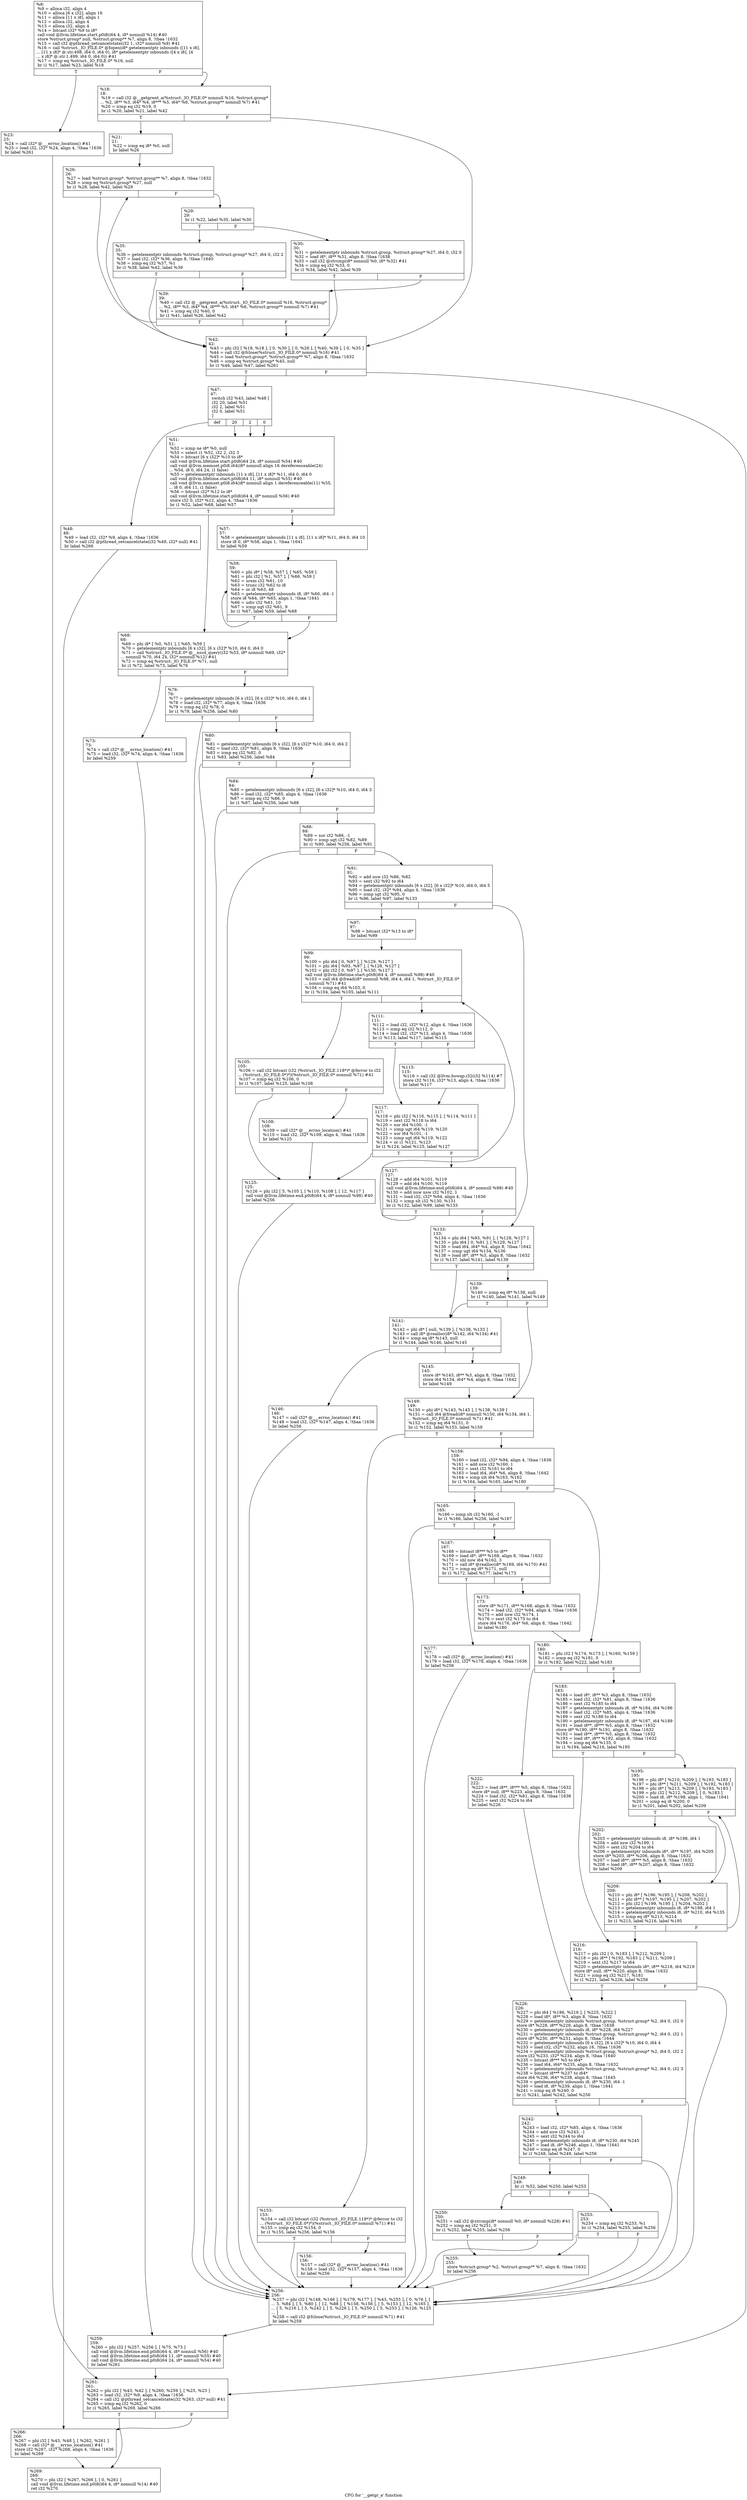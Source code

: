 digraph "CFG for '__getgr_a' function" {
	label="CFG for '__getgr_a' function";

	Node0x1dc2b20 [shape=record,label="{%8:\l  %9 = alloca i32, align 4\l  %10 = alloca [6 x i32], align 16\l  %11 = alloca [11 x i8], align 1\l  %12 = alloca i32, align 4\l  %13 = alloca i32, align 4\l  %14 = bitcast i32* %9 to i8*\l  call void @llvm.lifetime.start.p0i8(i64 4, i8* nonnull %14) #40\l  store %struct.group* null, %struct.group** %7, align 8, !tbaa !1632\l  %15 = call i32 @pthread_setcancelstate(i32 1, i32* nonnull %9) #41\l  %16 = call %struct._IO_FILE.0* @fopen(i8* getelementptr inbounds ([11 x i8],\l... [11 x i8]* @.str.498, i64 0, i64 0), i8* getelementptr inbounds ([4 x i8], [4\l... x i8]* @.str.1.499, i64 0, i64 0)) #41\l  %17 = icmp eq %struct._IO_FILE.0* %16, null\l  br i1 %17, label %23, label %18\l|{<s0>T|<s1>F}}"];
	Node0x1dc2b20:s0 -> Node0x1dc3030;
	Node0x1dc2b20:s1 -> Node0x1dc2b70;
	Node0x1dc2b70 [shape=record,label="{%18:\l18:                                               \l  %19 = call i32 @__getgrent_a(%struct._IO_FILE.0* nonnull %16, %struct.group*\l... %2, i8** %3, i64* %4, i8*** %5, i64* %6, %struct.group** nonnull %7) #41\l  %20 = icmp eq i32 %19, 0\l  br i1 %20, label %21, label %42\l|{<s0>T|<s1>F}}"];
	Node0x1dc2b70:s0 -> Node0x1dc2fe0;
	Node0x1dc2b70:s1 -> Node0x1dc3210;
	Node0x1dc2fe0 [shape=record,label="{%21:\l21:                                               \l  %22 = icmp eq i8* %0, null\l  br label %26\l}"];
	Node0x1dc2fe0 -> Node0x1dc3080;
	Node0x1dc3030 [shape=record,label="{%23:\l23:                                               \l  %24 = call i32* @___errno_location() #41\l  %25 = load i32, i32* %24, align 4, !tbaa !1636\l  br label %261\l}"];
	Node0x1dc3030 -> Node0x1dc41b0;
	Node0x1dc3080 [shape=record,label="{%26:\l26:                                               \l  %27 = load %struct.group*, %struct.group** %7, align 8, !tbaa !1632\l  %28 = icmp eq %struct.group* %27, null\l  br i1 %28, label %42, label %29\l|{<s0>T|<s1>F}}"];
	Node0x1dc3080:s0 -> Node0x1dc3210;
	Node0x1dc3080:s1 -> Node0x1dc30d0;
	Node0x1dc30d0 [shape=record,label="{%29:\l29:                                               \l  br i1 %22, label %35, label %30\l|{<s0>T|<s1>F}}"];
	Node0x1dc30d0:s0 -> Node0x1dc3170;
	Node0x1dc30d0:s1 -> Node0x1dc3120;
	Node0x1dc3120 [shape=record,label="{%30:\l30:                                               \l  %31 = getelementptr inbounds %struct.group, %struct.group* %27, i64 0, i32 0\l  %32 = load i8*, i8** %31, align 8, !tbaa !1638\l  %33 = call i32 @strcmp(i8* nonnull %0, i8* %32) #41\l  %34 = icmp eq i32 %33, 0\l  br i1 %34, label %42, label %39\l|{<s0>T|<s1>F}}"];
	Node0x1dc3120:s0 -> Node0x1dc3210;
	Node0x1dc3120:s1 -> Node0x1dc31c0;
	Node0x1dc3170 [shape=record,label="{%35:\l35:                                               \l  %36 = getelementptr inbounds %struct.group, %struct.group* %27, i64 0, i32 2\l  %37 = load i32, i32* %36, align 8, !tbaa !1640\l  %38 = icmp eq i32 %37, %1\l  br i1 %38, label %42, label %39\l|{<s0>T|<s1>F}}"];
	Node0x1dc3170:s0 -> Node0x1dc3210;
	Node0x1dc3170:s1 -> Node0x1dc31c0;
	Node0x1dc31c0 [shape=record,label="{%39:\l39:                                               \l  %40 = call i32 @__getgrent_a(%struct._IO_FILE.0* nonnull %16, %struct.group*\l... %2, i8** %3, i64* %4, i8*** %5, i64* %6, %struct.group** nonnull %7) #41\l  %41 = icmp eq i32 %40, 0\l  br i1 %41, label %26, label %42\l|{<s0>T|<s1>F}}"];
	Node0x1dc31c0:s0 -> Node0x1dc3080;
	Node0x1dc31c0:s1 -> Node0x1dc3210;
	Node0x1dc3210 [shape=record,label="{%42:\l42:                                               \l  %43 = phi i32 [ %19, %18 ], [ 0, %30 ], [ 0, %26 ], [ %40, %39 ], [ 0, %35 ]\l  %44 = call i32 @fclose(%struct._IO_FILE.0* nonnull %16) #41\l  %45 = load %struct.group*, %struct.group** %7, align 8, !tbaa !1632\l  %46 = icmp eq %struct.group* %45, null\l  br i1 %46, label %47, label %261\l|{<s0>T|<s1>F}}"];
	Node0x1dc3210:s0 -> Node0x1dc3260;
	Node0x1dc3210:s1 -> Node0x1dc41b0;
	Node0x1dc3260 [shape=record,label="{%47:\l47:                                               \l  switch i32 %43, label %48 [\l    i32 20, label %51\l    i32 2, label %51\l    i32 0, label %51\l  ]\l|{<s0>def|<s1>20|<s2>2|<s3>0}}"];
	Node0x1dc3260:s0 -> Node0x1dc32b0;
	Node0x1dc3260:s1 -> Node0x1dc3300;
	Node0x1dc3260:s2 -> Node0x1dc3300;
	Node0x1dc3260:s3 -> Node0x1dc3300;
	Node0x1dc32b0 [shape=record,label="{%48:\l48:                                               \l  %49 = load i32, i32* %9, align 4, !tbaa !1636\l  %50 = call i32 @pthread_setcancelstate(i32 %49, i32* null) #41\l  br label %266\l}"];
	Node0x1dc32b0 -> Node0x1dc4200;
	Node0x1dc3300 [shape=record,label="{%51:\l51:                                               \l  %52 = icmp ne i8* %0, null\l  %53 = select i1 %52, i32 2, i32 3\l  %54 = bitcast [6 x i32]* %10 to i8*\l  call void @llvm.lifetime.start.p0i8(i64 24, i8* nonnull %54) #40\l  call void @llvm.memset.p0i8.i64(i8* nonnull align 16 dereferenceable(24)\l... %54, i8 0, i64 24, i1 false)\l  %55 = getelementptr inbounds [11 x i8], [11 x i8]* %11, i64 0, i64 0\l  call void @llvm.lifetime.start.p0i8(i64 11, i8* nonnull %55) #40\l  call void @llvm.memset.p0i8.i64(i8* nonnull align 1 dereferenceable(11) %55,\l... i8 0, i64 11, i1 false)\l  %56 = bitcast i32* %12 to i8*\l  call void @llvm.lifetime.start.p0i8(i64 4, i8* nonnull %56) #40\l  store i32 0, i32* %12, align 4, !tbaa !1636\l  br i1 %52, label %68, label %57\l|{<s0>T|<s1>F}}"];
	Node0x1dc3300:s0 -> Node0x1dc33f0;
	Node0x1dc3300:s1 -> Node0x1dc3350;
	Node0x1dc3350 [shape=record,label="{%57:\l57:                                               \l  %58 = getelementptr inbounds [11 x i8], [11 x i8]* %11, i64 0, i64 10\l  store i8 0, i8* %58, align 1, !tbaa !1641\l  br label %59\l}"];
	Node0x1dc3350 -> Node0x1dc33a0;
	Node0x1dc33a0 [shape=record,label="{%59:\l59:                                               \l  %60 = phi i8* [ %58, %57 ], [ %65, %59 ]\l  %61 = phi i32 [ %1, %57 ], [ %66, %59 ]\l  %62 = urem i32 %61, 10\l  %63 = trunc i32 %62 to i8\l  %64 = or i8 %63, 48\l  %65 = getelementptr inbounds i8, i8* %60, i64 -1\l  store i8 %64, i8* %65, align 1, !tbaa !1641\l  %66 = udiv i32 %61, 10\l  %67 = icmp ugt i32 %61, 9\l  br i1 %67, label %59, label %68\l|{<s0>T|<s1>F}}"];
	Node0x1dc33a0:s0 -> Node0x1dc33a0;
	Node0x1dc33a0:s1 -> Node0x1dc33f0;
	Node0x1dc33f0 [shape=record,label="{%68:\l68:                                               \l  %69 = phi i8* [ %0, %51 ], [ %65, %59 ]\l  %70 = getelementptr inbounds [6 x i32], [6 x i32]* %10, i64 0, i64 0\l  %71 = call %struct._IO_FILE.0* @__nscd_query(i32 %53, i8* nonnull %69, i32*\l... nonnull %70, i64 24, i32* nonnull %12) #41\l  %72 = icmp eq %struct._IO_FILE.0* %71, null\l  br i1 %72, label %73, label %76\l|{<s0>T|<s1>F}}"];
	Node0x1dc33f0:s0 -> Node0x1dc3440;
	Node0x1dc33f0:s1 -> Node0x1dc3490;
	Node0x1dc3440 [shape=record,label="{%73:\l73:                                               \l  %74 = call i32* @___errno_location() #41\l  %75 = load i32, i32* %74, align 4, !tbaa !1636\l  br label %259\l}"];
	Node0x1dc3440 -> Node0x1dc4160;
	Node0x1dc3490 [shape=record,label="{%76:\l76:                                               \l  %77 = getelementptr inbounds [6 x i32], [6 x i32]* %10, i64 0, i64 1\l  %78 = load i32, i32* %77, align 4, !tbaa !1636\l  %79 = icmp eq i32 %78, 0\l  br i1 %79, label %256, label %80\l|{<s0>T|<s1>F}}"];
	Node0x1dc3490:s0 -> Node0x1dc4110;
	Node0x1dc3490:s1 -> Node0x1dc34e0;
	Node0x1dc34e0 [shape=record,label="{%80:\l80:                                               \l  %81 = getelementptr inbounds [6 x i32], [6 x i32]* %10, i64 0, i64 2\l  %82 = load i32, i32* %81, align 8, !tbaa !1636\l  %83 = icmp eq i32 %82, 0\l  br i1 %83, label %256, label %84\l|{<s0>T|<s1>F}}"];
	Node0x1dc34e0:s0 -> Node0x1dc4110;
	Node0x1dc34e0:s1 -> Node0x1dc3530;
	Node0x1dc3530 [shape=record,label="{%84:\l84:                                               \l  %85 = getelementptr inbounds [6 x i32], [6 x i32]* %10, i64 0, i64 3\l  %86 = load i32, i32* %85, align 4, !tbaa !1636\l  %87 = icmp eq i32 %86, 0\l  br i1 %87, label %256, label %88\l|{<s0>T|<s1>F}}"];
	Node0x1dc3530:s0 -> Node0x1dc4110;
	Node0x1dc3530:s1 -> Node0x1dc3580;
	Node0x1dc3580 [shape=record,label="{%88:\l88:                                               \l  %89 = xor i32 %86, -1\l  %90 = icmp ugt i32 %82, %89\l  br i1 %90, label %256, label %91\l|{<s0>T|<s1>F}}"];
	Node0x1dc3580:s0 -> Node0x1dc4110;
	Node0x1dc3580:s1 -> Node0x1dc35d0;
	Node0x1dc35d0 [shape=record,label="{%91:\l91:                                               \l  %92 = add nsw i32 %86, %82\l  %93 = sext i32 %92 to i64\l  %94 = getelementptr inbounds [6 x i32], [6 x i32]* %10, i64 0, i64 5\l  %95 = load i32, i32* %94, align 4, !tbaa !1636\l  %96 = icmp sgt i32 %95, 0\l  br i1 %96, label %97, label %133\l|{<s0>T|<s1>F}}"];
	Node0x1dc35d0:s0 -> Node0x1dc3620;
	Node0x1dc35d0:s1 -> Node0x1dc38f0;
	Node0x1dc3620 [shape=record,label="{%97:\l97:                                               \l  %98 = bitcast i32* %13 to i8*\l  br label %99\l}"];
	Node0x1dc3620 -> Node0x1dc3670;
	Node0x1dc3670 [shape=record,label="{%99:\l99:                                               \l  %100 = phi i64 [ 0, %97 ], [ %129, %127 ]\l  %101 = phi i64 [ %93, %97 ], [ %128, %127 ]\l  %102 = phi i32 [ 0, %97 ], [ %130, %127 ]\l  call void @llvm.lifetime.start.p0i8(i64 4, i8* nonnull %98) #40\l  %103 = call i64 @fread(i8* nonnull %98, i64 4, i64 1, %struct._IO_FILE.0*\l... nonnull %71) #41\l  %104 = icmp eq i64 %103, 0\l  br i1 %104, label %105, label %111\l|{<s0>T|<s1>F}}"];
	Node0x1dc3670:s0 -> Node0x1dc36c0;
	Node0x1dc3670:s1 -> Node0x1dc3760;
	Node0x1dc36c0 [shape=record,label="{%105:\l105:                                              \l  %106 = call i32 bitcast (i32 (%struct._IO_FILE.118*)* @ferror to i32\l... (%struct._IO_FILE.0*)*)(%struct._IO_FILE.0* nonnull %71) #41\l  %107 = icmp eq i32 %106, 0\l  br i1 %107, label %125, label %108\l|{<s0>T|<s1>F}}"];
	Node0x1dc36c0:s0 -> Node0x1dc3850;
	Node0x1dc36c0:s1 -> Node0x1dc3710;
	Node0x1dc3710 [shape=record,label="{%108:\l108:                                              \l  %109 = call i32* @___errno_location() #41\l  %110 = load i32, i32* %109, align 4, !tbaa !1636\l  br label %125\l}"];
	Node0x1dc3710 -> Node0x1dc3850;
	Node0x1dc3760 [shape=record,label="{%111:\l111:                                              \l  %112 = load i32, i32* %12, align 4, !tbaa !1636\l  %113 = icmp eq i32 %112, 0\l  %114 = load i32, i32* %13, align 4, !tbaa !1636\l  br i1 %113, label %117, label %115\l|{<s0>T|<s1>F}}"];
	Node0x1dc3760:s0 -> Node0x1dc3800;
	Node0x1dc3760:s1 -> Node0x1dc37b0;
	Node0x1dc37b0 [shape=record,label="{%115:\l115:                                              \l  %116 = call i32 @llvm.bswap.i32(i32 %114) #7\l  store i32 %116, i32* %13, align 4, !tbaa !1636\l  br label %117\l}"];
	Node0x1dc37b0 -> Node0x1dc3800;
	Node0x1dc3800 [shape=record,label="{%117:\l117:                                              \l  %118 = phi i32 [ %116, %115 ], [ %114, %111 ]\l  %119 = zext i32 %118 to i64\l  %120 = xor i64 %100, -1\l  %121 = icmp ugt i64 %119, %120\l  %122 = xor i64 %101, -1\l  %123 = icmp ugt i64 %119, %122\l  %124 = or i1 %121, %123\l  br i1 %124, label %125, label %127\l|{<s0>T|<s1>F}}"];
	Node0x1dc3800:s0 -> Node0x1dc3850;
	Node0x1dc3800:s1 -> Node0x1dc38a0;
	Node0x1dc3850 [shape=record,label="{%125:\l125:                                              \l  %126 = phi i32 [ 5, %105 ], [ %110, %108 ], [ 12, %117 ]\l  call void @llvm.lifetime.end.p0i8(i64 4, i8* nonnull %98) #40\l  br label %256\l}"];
	Node0x1dc3850 -> Node0x1dc4110;
	Node0x1dc38a0 [shape=record,label="{%127:\l127:                                              \l  %128 = add i64 %101, %119\l  %129 = add i64 %100, %119\l  call void @llvm.lifetime.end.p0i8(i64 4, i8* nonnull %98) #40\l  %130 = add nuw nsw i32 %102, 1\l  %131 = load i32, i32* %94, align 4, !tbaa !1636\l  %132 = icmp slt i32 %130, %131\l  br i1 %132, label %99, label %133\l|{<s0>T|<s1>F}}"];
	Node0x1dc38a0:s0 -> Node0x1dc3670;
	Node0x1dc38a0:s1 -> Node0x1dc38f0;
	Node0x1dc38f0 [shape=record,label="{%133:\l133:                                              \l  %134 = phi i64 [ %93, %91 ], [ %128, %127 ]\l  %135 = phi i64 [ 0, %91 ], [ %129, %127 ]\l  %136 = load i64, i64* %4, align 8, !tbaa !1642\l  %137 = icmp ugt i64 %134, %136\l  %138 = load i8*, i8** %3, align 8, !tbaa !1632\l  br i1 %137, label %141, label %139\l|{<s0>T|<s1>F}}"];
	Node0x1dc38f0:s0 -> Node0x1dc3990;
	Node0x1dc38f0:s1 -> Node0x1dc3940;
	Node0x1dc3940 [shape=record,label="{%139:\l139:                                              \l  %140 = icmp eq i8* %138, null\l  br i1 %140, label %141, label %149\l|{<s0>T|<s1>F}}"];
	Node0x1dc3940:s0 -> Node0x1dc3990;
	Node0x1dc3940:s1 -> Node0x1dc3a80;
	Node0x1dc3990 [shape=record,label="{%141:\l141:                                              \l  %142 = phi i8* [ null, %139 ], [ %138, %133 ]\l  %143 = call i8* @realloc(i8* %142, i64 %134) #41\l  %144 = icmp eq i8* %143, null\l  br i1 %144, label %146, label %145\l|{<s0>T|<s1>F}}"];
	Node0x1dc3990:s0 -> Node0x1dc3a30;
	Node0x1dc3990:s1 -> Node0x1dc39e0;
	Node0x1dc39e0 [shape=record,label="{%145:\l145:                                              \l  store i8* %143, i8** %3, align 8, !tbaa !1632\l  store i64 %134, i64* %4, align 8, !tbaa !1642\l  br label %149\l}"];
	Node0x1dc39e0 -> Node0x1dc3a80;
	Node0x1dc3a30 [shape=record,label="{%146:\l146:                                              \l  %147 = call i32* @___errno_location() #41\l  %148 = load i32, i32* %147, align 4, !tbaa !1636\l  br label %256\l}"];
	Node0x1dc3a30 -> Node0x1dc4110;
	Node0x1dc3a80 [shape=record,label="{%149:\l149:                                              \l  %150 = phi i8* [ %143, %145 ], [ %138, %139 ]\l  %151 = call i64 @fread(i8* nonnull %150, i64 %134, i64 1,\l... %struct._IO_FILE.0* nonnull %71) #41\l  %152 = icmp eq i64 %151, 0\l  br i1 %152, label %153, label %159\l|{<s0>T|<s1>F}}"];
	Node0x1dc3a80:s0 -> Node0x1dc3ad0;
	Node0x1dc3a80:s1 -> Node0x1dc3b70;
	Node0x1dc3ad0 [shape=record,label="{%153:\l153:                                              \l  %154 = call i32 bitcast (i32 (%struct._IO_FILE.118*)* @ferror to i32\l... (%struct._IO_FILE.0*)*)(%struct._IO_FILE.0* nonnull %71) #41\l  %155 = icmp eq i32 %154, 0\l  br i1 %155, label %256, label %156\l|{<s0>T|<s1>F}}"];
	Node0x1dc3ad0:s0 -> Node0x1dc4110;
	Node0x1dc3ad0:s1 -> Node0x1dc3b20;
	Node0x1dc3b20 [shape=record,label="{%156:\l156:                                              \l  %157 = call i32* @___errno_location() #41\l  %158 = load i32, i32* %157, align 4, !tbaa !1636\l  br label %256\l}"];
	Node0x1dc3b20 -> Node0x1dc4110;
	Node0x1dc3b70 [shape=record,label="{%159:\l159:                                              \l  %160 = load i32, i32* %94, align 4, !tbaa !1636\l  %161 = add nsw i32 %160, 1\l  %162 = sext i32 %161 to i64\l  %163 = load i64, i64* %6, align 8, !tbaa !1642\l  %164 = icmp ult i64 %163, %162\l  br i1 %164, label %165, label %180\l|{<s0>T|<s1>F}}"];
	Node0x1dc3b70:s0 -> Node0x1dc3bc0;
	Node0x1dc3b70:s1 -> Node0x1dc3d00;
	Node0x1dc3bc0 [shape=record,label="{%165:\l165:                                              \l  %166 = icmp slt i32 %160, -1\l  br i1 %166, label %256, label %167\l|{<s0>T|<s1>F}}"];
	Node0x1dc3bc0:s0 -> Node0x1dc4110;
	Node0x1dc3bc0:s1 -> Node0x1dc3c10;
	Node0x1dc3c10 [shape=record,label="{%167:\l167:                                              \l  %168 = bitcast i8*** %5 to i8**\l  %169 = load i8*, i8** %168, align 8, !tbaa !1632\l  %170 = shl nsw i64 %162, 3\l  %171 = call i8* @realloc(i8* %169, i64 %170) #41\l  %172 = icmp eq i8* %171, null\l  br i1 %172, label %177, label %173\l|{<s0>T|<s1>F}}"];
	Node0x1dc3c10:s0 -> Node0x1dc3cb0;
	Node0x1dc3c10:s1 -> Node0x1dc3c60;
	Node0x1dc3c60 [shape=record,label="{%173:\l173:                                              \l  store i8* %171, i8** %168, align 8, !tbaa !1632\l  %174 = load i32, i32* %94, align 4, !tbaa !1636\l  %175 = add nsw i32 %174, 1\l  %176 = sext i32 %175 to i64\l  store i64 %176, i64* %6, align 8, !tbaa !1642\l  br label %180\l}"];
	Node0x1dc3c60 -> Node0x1dc3d00;
	Node0x1dc3cb0 [shape=record,label="{%177:\l177:                                              \l  %178 = call i32* @___errno_location() #41\l  %179 = load i32, i32* %178, align 4, !tbaa !1636\l  br label %256\l}"];
	Node0x1dc3cb0 -> Node0x1dc4110;
	Node0x1dc3d00 [shape=record,label="{%180:\l180:                                              \l  %181 = phi i32 [ %174, %173 ], [ %160, %159 ]\l  %182 = icmp eq i32 %181, 0\l  br i1 %182, label %222, label %183\l|{<s0>T|<s1>F}}"];
	Node0x1dc3d00:s0 -> Node0x1dc3ee0;
	Node0x1dc3d00:s1 -> Node0x1dc3d50;
	Node0x1dc3d50 [shape=record,label="{%183:\l183:                                              \l  %184 = load i8*, i8** %3, align 8, !tbaa !1632\l  %185 = load i32, i32* %81, align 8, !tbaa !1636\l  %186 = sext i32 %185 to i64\l  %187 = getelementptr inbounds i8, i8* %184, i64 %186\l  %188 = load i32, i32* %85, align 4, !tbaa !1636\l  %189 = sext i32 %188 to i64\l  %190 = getelementptr inbounds i8, i8* %187, i64 %189\l  %191 = load i8**, i8*** %5, align 8, !tbaa !1632\l  store i8* %190, i8** %191, align 8, !tbaa !1632\l  %192 = load i8**, i8*** %5, align 8, !tbaa !1632\l  %193 = load i8*, i8** %192, align 8, !tbaa !1632\l  %194 = icmp eq i64 %135, 0\l  br i1 %194, label %216, label %195\l|{<s0>T|<s1>F}}"];
	Node0x1dc3d50:s0 -> Node0x1dc3e90;
	Node0x1dc3d50:s1 -> Node0x1dc3da0;
	Node0x1dc3da0 [shape=record,label="{%195:\l195:                                              \l  %196 = phi i8* [ %210, %209 ], [ %193, %183 ]\l  %197 = phi i8** [ %211, %209 ], [ %192, %183 ]\l  %198 = phi i8* [ %213, %209 ], [ %193, %183 ]\l  %199 = phi i32 [ %212, %209 ], [ 0, %183 ]\l  %200 = load i8, i8* %198, align 1, !tbaa !1641\l  %201 = icmp eq i8 %200, 0\l  br i1 %201, label %202, label %209\l|{<s0>T|<s1>F}}"];
	Node0x1dc3da0:s0 -> Node0x1dc3df0;
	Node0x1dc3da0:s1 -> Node0x1dc3e40;
	Node0x1dc3df0 [shape=record,label="{%202:\l202:                                              \l  %203 = getelementptr inbounds i8, i8* %198, i64 1\l  %204 = add nsw i32 %199, 1\l  %205 = sext i32 %204 to i64\l  %206 = getelementptr inbounds i8*, i8** %197, i64 %205\l  store i8* %203, i8** %206, align 8, !tbaa !1632\l  %207 = load i8**, i8*** %5, align 8, !tbaa !1632\l  %208 = load i8*, i8** %207, align 8, !tbaa !1632\l  br label %209\l}"];
	Node0x1dc3df0 -> Node0x1dc3e40;
	Node0x1dc3e40 [shape=record,label="{%209:\l209:                                              \l  %210 = phi i8* [ %196, %195 ], [ %208, %202 ]\l  %211 = phi i8** [ %197, %195 ], [ %207, %202 ]\l  %212 = phi i32 [ %199, %195 ], [ %204, %202 ]\l  %213 = getelementptr inbounds i8, i8* %198, i64 1\l  %214 = getelementptr inbounds i8, i8* %210, i64 %135\l  %215 = icmp eq i8* %213, %214\l  br i1 %215, label %216, label %195\l|{<s0>T|<s1>F}}"];
	Node0x1dc3e40:s0 -> Node0x1dc3e90;
	Node0x1dc3e40:s1 -> Node0x1dc3da0;
	Node0x1dc3e90 [shape=record,label="{%216:\l216:                                              \l  %217 = phi i32 [ 0, %183 ], [ %212, %209 ]\l  %218 = phi i8** [ %192, %183 ], [ %211, %209 ]\l  %219 = sext i32 %217 to i64\l  %220 = getelementptr inbounds i8*, i8** %218, i64 %219\l  store i8* null, i8** %220, align 8, !tbaa !1632\l  %221 = icmp eq i32 %217, %181\l  br i1 %221, label %226, label %256\l|{<s0>T|<s1>F}}"];
	Node0x1dc3e90:s0 -> Node0x1dc3f30;
	Node0x1dc3e90:s1 -> Node0x1dc4110;
	Node0x1dc3ee0 [shape=record,label="{%222:\l222:                                              \l  %223 = load i8**, i8*** %5, align 8, !tbaa !1632\l  store i8* null, i8** %223, align 8, !tbaa !1632\l  %224 = load i32, i32* %81, align 8, !tbaa !1636\l  %225 = sext i32 %224 to i64\l  br label %226\l}"];
	Node0x1dc3ee0 -> Node0x1dc3f30;
	Node0x1dc3f30 [shape=record,label="{%226:\l226:                                              \l  %227 = phi i64 [ %186, %216 ], [ %225, %222 ]\l  %228 = load i8*, i8** %3, align 8, !tbaa !1632\l  %229 = getelementptr inbounds %struct.group, %struct.group* %2, i64 0, i32 0\l  store i8* %228, i8** %229, align 8, !tbaa !1638\l  %230 = getelementptr inbounds i8, i8* %228, i64 %227\l  %231 = getelementptr inbounds %struct.group, %struct.group* %2, i64 0, i32 1\l  store i8* %230, i8** %231, align 8, !tbaa !1644\l  %232 = getelementptr inbounds [6 x i32], [6 x i32]* %10, i64 0, i64 4\l  %233 = load i32, i32* %232, align 16, !tbaa !1636\l  %234 = getelementptr inbounds %struct.group, %struct.group* %2, i64 0, i32 2\l  store i32 %233, i32* %234, align 8, !tbaa !1640\l  %235 = bitcast i8*** %5 to i64*\l  %236 = load i64, i64* %235, align 8, !tbaa !1632\l  %237 = getelementptr inbounds %struct.group, %struct.group* %2, i64 0, i32 3\l  %238 = bitcast i8*** %237 to i64*\l  store i64 %236, i64* %238, align 8, !tbaa !1645\l  %239 = getelementptr inbounds i8, i8* %230, i64 -1\l  %240 = load i8, i8* %239, align 1, !tbaa !1641\l  %241 = icmp eq i8 %240, 0\l  br i1 %241, label %242, label %256\l|{<s0>T|<s1>F}}"];
	Node0x1dc3f30:s0 -> Node0x1dc3f80;
	Node0x1dc3f30:s1 -> Node0x1dc4110;
	Node0x1dc3f80 [shape=record,label="{%242:\l242:                                              \l  %243 = load i32, i32* %85, align 4, !tbaa !1636\l  %244 = add nsw i32 %243, -1\l  %245 = sext i32 %244 to i64\l  %246 = getelementptr inbounds i8, i8* %230, i64 %245\l  %247 = load i8, i8* %246, align 1, !tbaa !1641\l  %248 = icmp eq i8 %247, 0\l  br i1 %248, label %249, label %256\l|{<s0>T|<s1>F}}"];
	Node0x1dc3f80:s0 -> Node0x1dc3fd0;
	Node0x1dc3f80:s1 -> Node0x1dc4110;
	Node0x1dc3fd0 [shape=record,label="{%249:\l249:                                              \l  br i1 %52, label %250, label %253\l|{<s0>T|<s1>F}}"];
	Node0x1dc3fd0:s0 -> Node0x1dc4020;
	Node0x1dc3fd0:s1 -> Node0x1dc4070;
	Node0x1dc4020 [shape=record,label="{%250:\l250:                                              \l  %251 = call i32 @strcmp(i8* nonnull %0, i8* nonnull %228) #41\l  %252 = icmp eq i32 %251, 0\l  br i1 %252, label %255, label %256\l|{<s0>T|<s1>F}}"];
	Node0x1dc4020:s0 -> Node0x1dc40c0;
	Node0x1dc4020:s1 -> Node0x1dc4110;
	Node0x1dc4070 [shape=record,label="{%253:\l253:                                              \l  %254 = icmp eq i32 %233, %1\l  br i1 %254, label %255, label %256\l|{<s0>T|<s1>F}}"];
	Node0x1dc4070:s0 -> Node0x1dc40c0;
	Node0x1dc4070:s1 -> Node0x1dc4110;
	Node0x1dc40c0 [shape=record,label="{%255:\l255:                                              \l  store %struct.group* %2, %struct.group** %7, align 8, !tbaa !1632\l  br label %256\l}"];
	Node0x1dc40c0 -> Node0x1dc4110;
	Node0x1dc4110 [shape=record,label="{%256:\l256:                                              \l  %257 = phi i32 [ %148, %146 ], [ %179, %177 ], [ %43, %255 ], [ 0, %76 ], [\l... 5, %84 ], [ 5, %80 ], [ 12, %88 ], [ %158, %156 ], [ 5, %153 ], [ 12, %165 ],\l... [ 5, %216 ], [ 5, %242 ], [ 5, %226 ], [ 5, %250 ], [ 5, %253 ], [ %126, %125\l... ]\l  %258 = call i32 @fclose(%struct._IO_FILE.0* nonnull %71) #41\l  br label %259\l}"];
	Node0x1dc4110 -> Node0x1dc4160;
	Node0x1dc4160 [shape=record,label="{%259:\l259:                                              \l  %260 = phi i32 [ %257, %256 ], [ %75, %73 ]\l  call void @llvm.lifetime.end.p0i8(i64 4, i8* nonnull %56) #40\l  call void @llvm.lifetime.end.p0i8(i64 11, i8* nonnull %55) #40\l  call void @llvm.lifetime.end.p0i8(i64 24, i8* nonnull %54) #40\l  br label %261\l}"];
	Node0x1dc4160 -> Node0x1dc41b0;
	Node0x1dc41b0 [shape=record,label="{%261:\l261:                                              \l  %262 = phi i32 [ %43, %42 ], [ %260, %259 ], [ %25, %23 ]\l  %263 = load i32, i32* %9, align 4, !tbaa !1636\l  %264 = call i32 @pthread_setcancelstate(i32 %263, i32* null) #41\l  %265 = icmp eq i32 %262, 0\l  br i1 %265, label %269, label %266\l|{<s0>T|<s1>F}}"];
	Node0x1dc41b0:s0 -> Node0x1dc4250;
	Node0x1dc41b0:s1 -> Node0x1dc4200;
	Node0x1dc4200 [shape=record,label="{%266:\l266:                                              \l  %267 = phi i32 [ %43, %48 ], [ %262, %261 ]\l  %268 = call i32* @___errno_location() #41\l  store i32 %267, i32* %268, align 4, !tbaa !1636\l  br label %269\l}"];
	Node0x1dc4200 -> Node0x1dc4250;
	Node0x1dc4250 [shape=record,label="{%269:\l269:                                              \l  %270 = phi i32 [ %267, %266 ], [ 0, %261 ]\l  call void @llvm.lifetime.end.p0i8(i64 4, i8* nonnull %14) #40\l  ret i32 %270\l}"];
}
